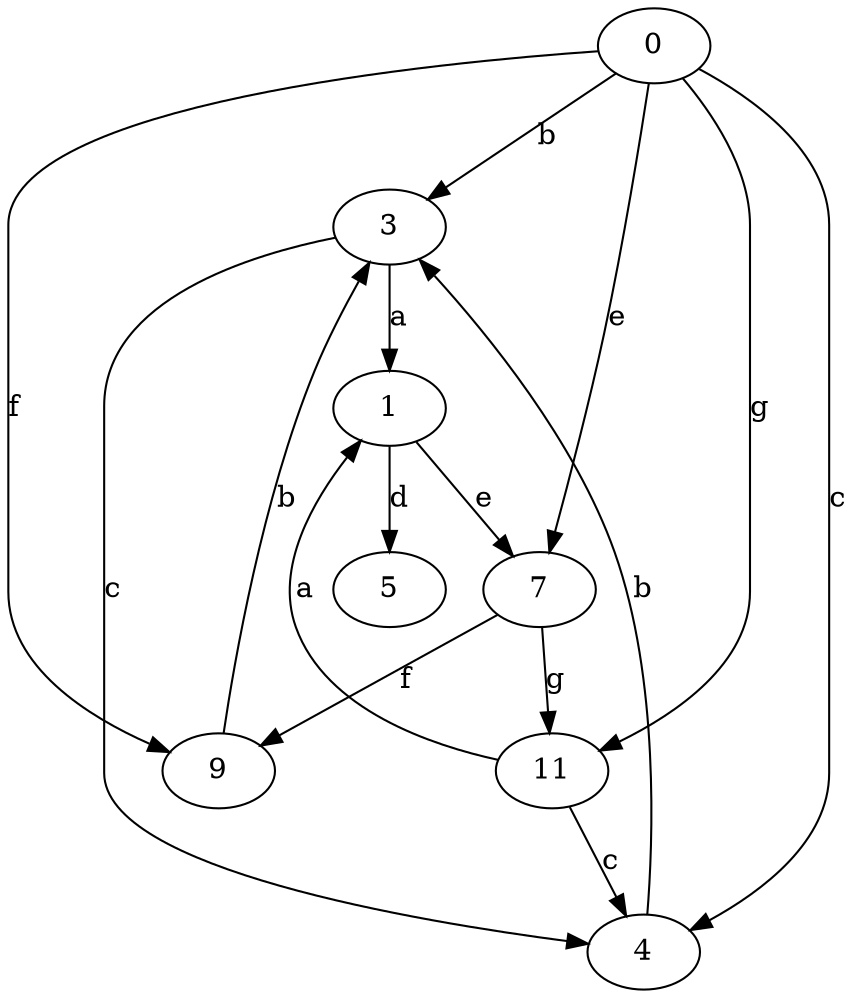 strict digraph  {
0;
1;
3;
4;
5;
7;
9;
11;
0 -> 3  [label=b];
0 -> 4  [label=c];
0 -> 7  [label=e];
0 -> 9  [label=f];
0 -> 11  [label=g];
1 -> 5  [label=d];
1 -> 7  [label=e];
3 -> 1  [label=a];
3 -> 4  [label=c];
4 -> 3  [label=b];
7 -> 9  [label=f];
7 -> 11  [label=g];
9 -> 3  [label=b];
11 -> 1  [label=a];
11 -> 4  [label=c];
}
